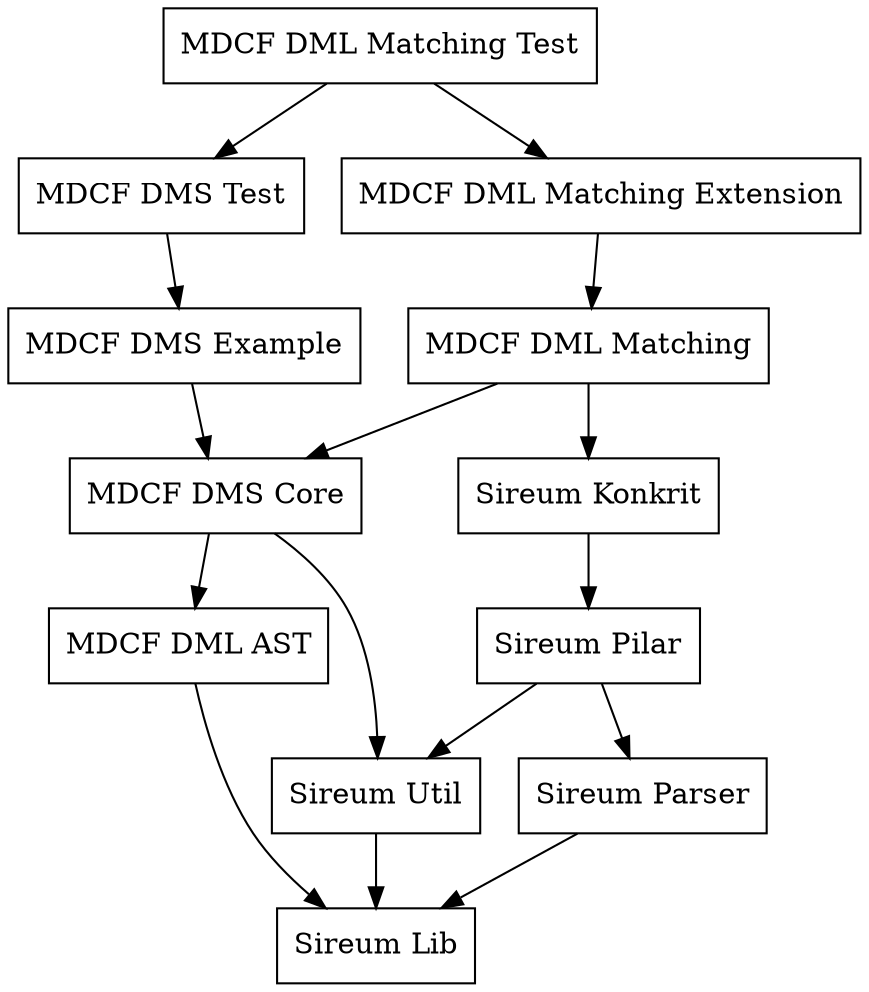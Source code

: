 digraph G {
  "MDCF DML Matching Test" [shape="box"]
  "MDCF DML Matching Test" -> "MDCF DMS Test"
  "MDCF DML Matching Test" -> "MDCF DML Matching Extension"
  "MDCF DML Matching Extension" [shape="box"]
  "MDCF DML Matching Extension" -> "MDCF DML Matching"
  "MDCF DML Matching" [shape="box"]
  "MDCF DML Matching" -> "Sireum Konkrit"
  "MDCF DML Matching" -> "MDCF DMS Core"
  "MDCF DMS Test" [shape="box"]
  "MDCF DMS Test" -> "MDCF DMS Example"
  "MDCF DMS Example" [shape="box"]
  "MDCF DMS Example" -> "MDCF DMS Core"
  "MDCF DMS Core" [shape="box"]
  "MDCF DMS Core" -> "Sireum Util"
  "MDCF DMS Core" -> "MDCF DML AST"
  "MDCF DML AST" [shape="box"]
  "MDCF DML AST" -> "Sireum Lib"
  "Sireum Konkrit" [shape="box"]
  "Sireum Konkrit" -> "Sireum Pilar"
  "Sireum Pilar" [shape="box"]
  "Sireum Pilar" -> "Sireum Util"
  "Sireum Pilar" -> "Sireum Parser"
  "Sireum Parser" [shape="box"]
  "Sireum Parser" -> "Sireum Lib"
  "Sireum Util" [shape="box"]
  "Sireum Util" -> "Sireum Lib"
  "Sireum Lib" [shape="box"]
}
